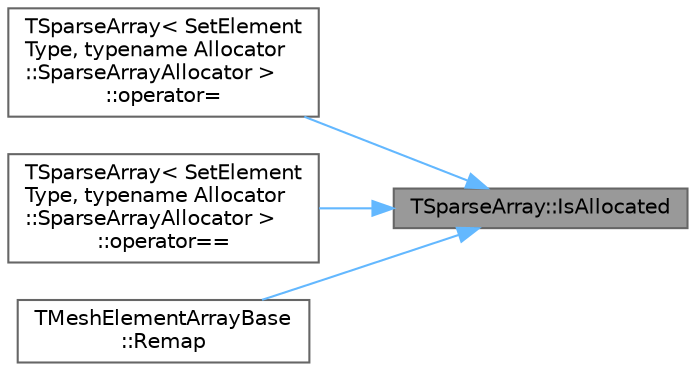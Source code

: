 digraph "TSparseArray::IsAllocated"
{
 // INTERACTIVE_SVG=YES
 // LATEX_PDF_SIZE
  bgcolor="transparent";
  edge [fontname=Helvetica,fontsize=10,labelfontname=Helvetica,labelfontsize=10];
  node [fontname=Helvetica,fontsize=10,shape=box,height=0.2,width=0.4];
  rankdir="RL";
  Node1 [id="Node000001",label="TSparseArray::IsAllocated",height=0.2,width=0.4,color="gray40", fillcolor="grey60", style="filled", fontcolor="black",tooltip=" "];
  Node1 -> Node2 [id="edge1_Node000001_Node000002",dir="back",color="steelblue1",style="solid",tooltip=" "];
  Node2 [id="Node000002",label="TSparseArray\< SetElement\lType, typename Allocator\l::SparseArrayAllocator \>\l::operator=",height=0.2,width=0.4,color="grey40", fillcolor="white", style="filled",URL="$d0/db8/classTSparseArray.html#a688af56d8bd1a2e273e2b9c4aa031b57",tooltip=" "];
  Node1 -> Node3 [id="edge2_Node000001_Node000003",dir="back",color="steelblue1",style="solid",tooltip=" "];
  Node3 [id="Node000003",label="TSparseArray\< SetElement\lType, typename Allocator\l::SparseArrayAllocator \>\l::operator==",height=0.2,width=0.4,color="grey40", fillcolor="white", style="filled",URL="$d0/db8/classTSparseArray.html#a3c3a663349b80b36ffdc23b22cf79a92",tooltip=" "];
  Node1 -> Node4 [id="edge3_Node000001_Node000004",dir="back",color="steelblue1",style="solid",tooltip=" "];
  Node4 [id="Node000004",label="TMeshElementArrayBase\l::Remap",height=0.2,width=0.4,color="grey40", fillcolor="white", style="filled",URL="$d5/dd0/classTMeshElementArrayBase.html#a62d04999bd7a1d0956e2bcda9be516a3",tooltip="Remaps elements according to the passed remapping table."];
}
